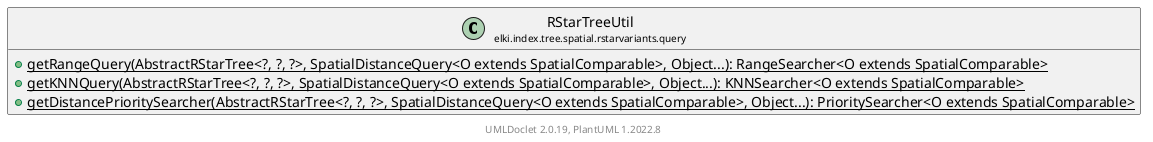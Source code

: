 @startuml
    remove .*\.(Instance|Par|Parameterizer|Factory)$
    set namespaceSeparator none
    hide empty fields
    hide empty methods

    class "<size:14>RStarTreeUtil\n<size:10>elki.index.tree.spatial.rstarvariants.query" as elki.index.tree.spatial.rstarvariants.query.RStarTreeUtil [[RStarTreeUtil.html]] {
        {static} +getRangeQuery(AbstractRStarTree<?, ?, ?>, SpatialDistanceQuery<O extends SpatialComparable>, Object...): RangeSearcher<O extends SpatialComparable>
        {static} +getKNNQuery(AbstractRStarTree<?, ?, ?>, SpatialDistanceQuery<O extends SpatialComparable>, Object...): KNNSearcher<O extends SpatialComparable>
        {static} +getDistancePrioritySearcher(AbstractRStarTree<?, ?, ?>, SpatialDistanceQuery<O extends SpatialComparable>, Object...): PrioritySearcher<O extends SpatialComparable>
    }

    center footer UMLDoclet 2.0.19, PlantUML 1.2022.8
@enduml
